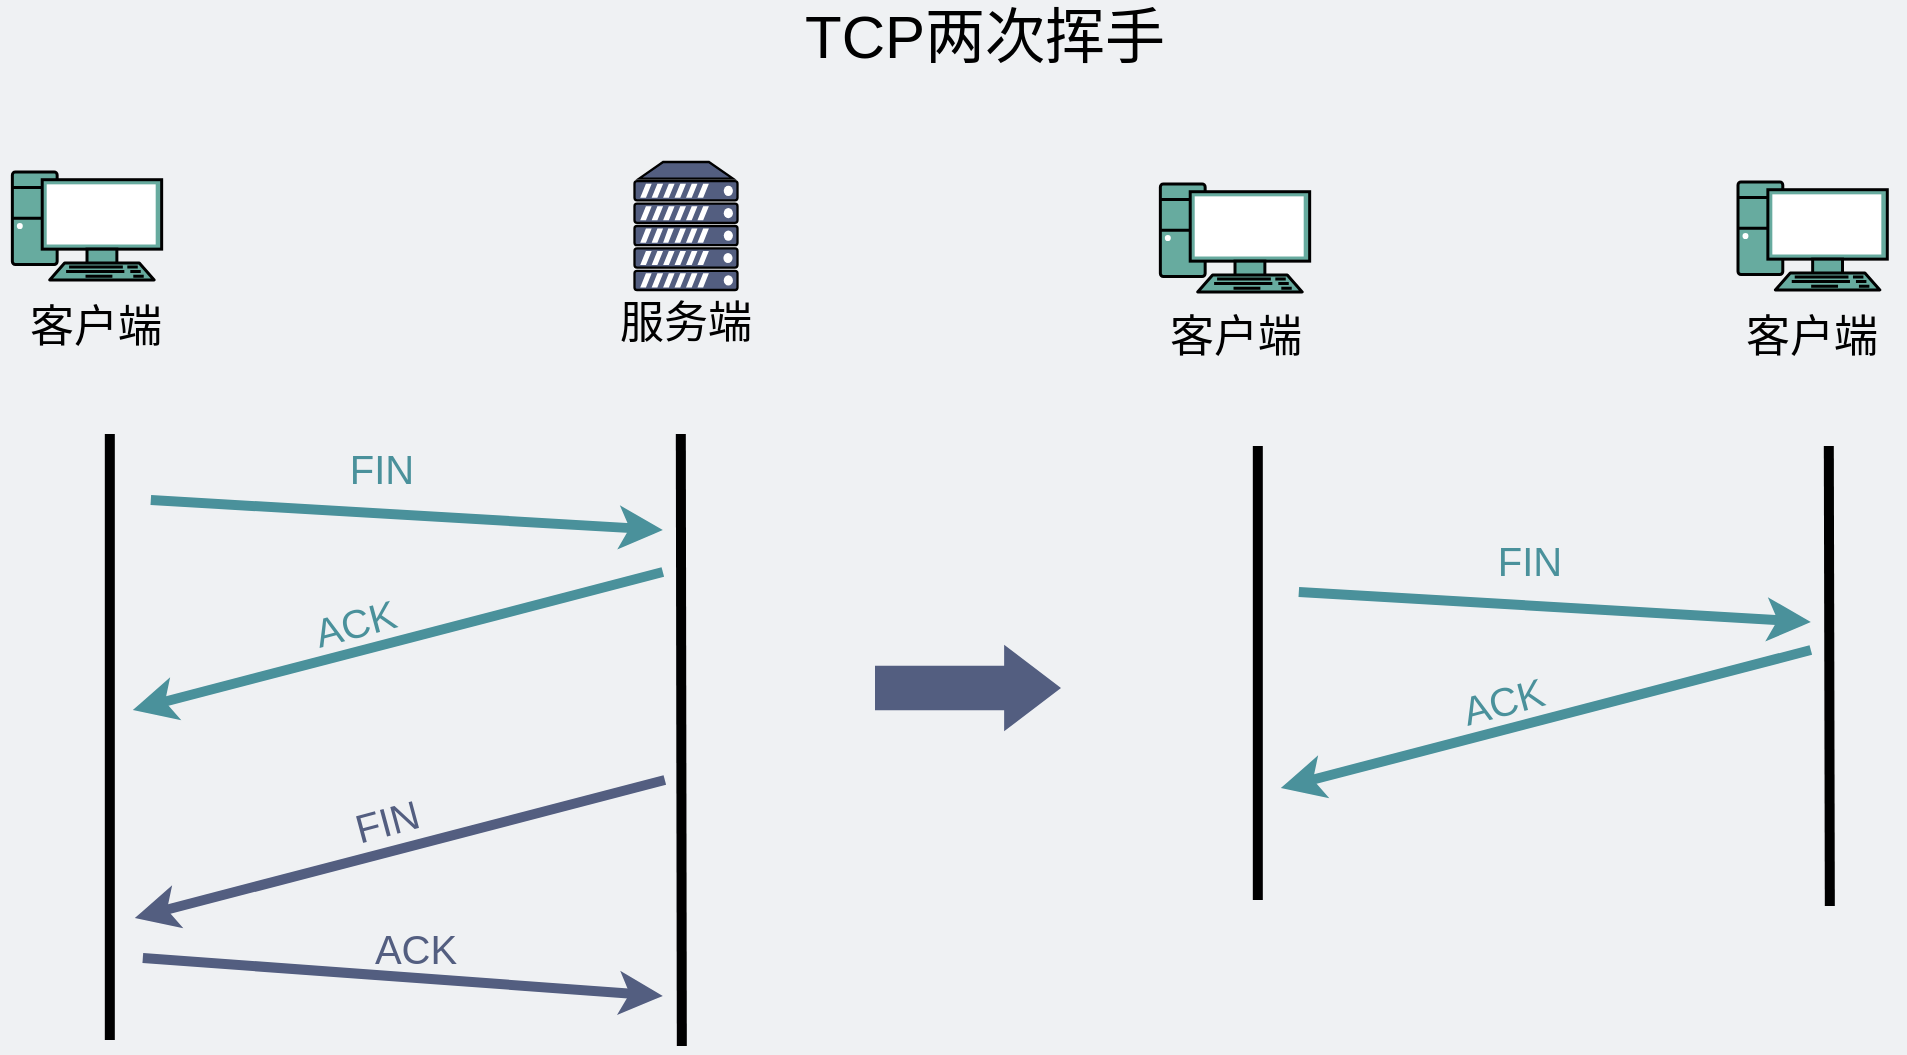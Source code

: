 <mxfile version="14.9.5" type="github">
  <diagram id="3228e29e-7158-1315-38df-8450db1d8a1d" name="Page-1">
    <mxGraphModel dx="1033" dy="618" grid="0" gridSize="10" guides="1" tooltips="1" connect="1" arrows="1" fold="1" page="1" pageScale="1" pageWidth="1000" pageHeight="600" background="#EFF1F3" math="0" shadow="0">
      <root>
        <mxCell id="0" />
        <mxCell id="1" parent="0" />
        <mxCell id="_KJd5dzx4qh3lxpyMWcO-2" value="" style="fontColor=#0066CC;verticalAlign=top;verticalLabelPosition=bottom;labelPosition=center;align=center;html=1;outlineConnect=0;gradientColor=none;gradientDirection=north;strokeWidth=2;shape=mxgraph.networks.pc;fillColor=#67AB9F;fontSize=30;" parent="1" vertex="1">
          <mxGeometry x="36.18" y="727" width="74.65" height="54" as="geometry" />
        </mxCell>
        <mxCell id="T-5VQnCJckOgUX1Wp16H-28" value="客户端" style="text;html=1;strokeColor=none;fillColor=none;align=center;verticalAlign=middle;whiteSpace=wrap;rounded=0;fontSize=22;" parent="1" vertex="1">
          <mxGeometry x="30" y="795" width="96" height="20" as="geometry" />
        </mxCell>
        <mxCell id="aH1-eks404bDhsACtXEq-4" value="&lt;font style=&quot;font-size: 30px&quot;&gt;TCP两次挥手&lt;/font&gt;" style="text;html=1;strokeColor=none;fillColor=none;align=center;verticalAlign=middle;whiteSpace=wrap;rounded=0;" parent="1" vertex="1">
          <mxGeometry x="325" y="645" width="395" height="28" as="geometry" />
        </mxCell>
        <mxCell id="aH1-eks404bDhsACtXEq-7" value="" style="endArrow=none;html=1;strokeWidth=5;" parent="1" edge="1">
          <mxGeometry width="50" height="50" relative="1" as="geometry">
            <mxPoint x="84.91" y="1161" as="sourcePoint" />
            <mxPoint x="84.91" y="858" as="targetPoint" />
          </mxGeometry>
        </mxCell>
        <mxCell id="aH1-eks404bDhsACtXEq-10" value="" style="endArrow=classic;html=1;strokeWidth=5;fontSize=20;strokeColor=#4A919B;" parent="1" edge="1">
          <mxGeometry width="50" height="50" relative="1" as="geometry">
            <mxPoint x="105.41" y="891" as="sourcePoint" />
            <mxPoint x="361.41" y="906" as="targetPoint" />
          </mxGeometry>
        </mxCell>
        <mxCell id="aH1-eks404bDhsACtXEq-11" value="&lt;font color=&quot;#4a919b&quot;&gt;FIN&lt;/font&gt;" style="text;html=1;strokeColor=none;fillColor=none;align=center;verticalAlign=middle;whiteSpace=wrap;rounded=0;fontSize=20;" parent="1" vertex="1">
          <mxGeometry x="175.41" y="864" width="92" height="21" as="geometry" />
        </mxCell>
        <mxCell id="aH1-eks404bDhsACtXEq-12" value="" style="endArrow=none;html=1;strokeWidth=5;startArrow=classic;startFill=1;endFill=0;strokeColor=#4A919B;" parent="1" edge="1">
          <mxGeometry width="50" height="50" relative="1" as="geometry">
            <mxPoint x="96.41" y="996" as="sourcePoint" />
            <mxPoint x="361.41" y="927" as="targetPoint" />
          </mxGeometry>
        </mxCell>
        <mxCell id="aH1-eks404bDhsACtXEq-13" value="" style="endArrow=classic;html=1;strokeWidth=5;strokeColor=#535E80;" parent="1" edge="1">
          <mxGeometry width="50" height="50" relative="1" as="geometry">
            <mxPoint x="101.41" y="1120" as="sourcePoint" />
            <mxPoint x="361.41" y="1139" as="targetPoint" />
          </mxGeometry>
        </mxCell>
        <mxCell id="aH1-eks404bDhsACtXEq-22" value="&lt;font color=&quot;#4a919b&quot;&gt;ACK&lt;/font&gt;" style="text;html=1;strokeColor=none;fillColor=none;align=center;verticalAlign=middle;whiteSpace=wrap;rounded=0;fontSize=20;rotation=-15;" parent="1" vertex="1">
          <mxGeometry x="73" y="935.92" width="269" height="32" as="geometry" />
        </mxCell>
        <mxCell id="YXoqQ_mGJv7HDvLP6CB5-1" value="" style="endArrow=none;html=1;strokeWidth=5;" parent="1" edge="1">
          <mxGeometry width="50" height="50" relative="1" as="geometry">
            <mxPoint x="370.91" y="1164" as="sourcePoint" />
            <mxPoint x="370.41" y="858" as="targetPoint" />
          </mxGeometry>
        </mxCell>
        <mxCell id="CZwPZS3a3ZRwMsVz8uld-1" value="" style="endArrow=none;html=1;strokeWidth=5;startArrow=classic;startFill=1;endFill=0;strokeColor=#535E80;" parent="1" edge="1">
          <mxGeometry width="50" height="50" relative="1" as="geometry">
            <mxPoint x="97.41" y="1100" as="sourcePoint" />
            <mxPoint x="362.41" y="1031" as="targetPoint" />
          </mxGeometry>
        </mxCell>
        <mxCell id="CZwPZS3a3ZRwMsVz8uld-2" value="&lt;font color=&quot;#535e80&quot;&gt;ACK&lt;/font&gt;" style="text;html=1;fillColor=none;align=center;verticalAlign=middle;whiteSpace=wrap;rounded=0;dashed=1;fontSize=20;rotation=0;" parent="1" vertex="1">
          <mxGeometry x="172.41" y="1105" width="132" height="20" as="geometry" />
        </mxCell>
        <mxCell id="CZwPZS3a3ZRwMsVz8uld-3" value="&lt;font color=&quot;#535e80&quot;&gt;FIN&lt;/font&gt;" style="text;html=1;strokeColor=none;fillColor=none;align=center;verticalAlign=middle;whiteSpace=wrap;rounded=0;fontSize=20;rotation=-15;" parent="1" vertex="1">
          <mxGeometry x="88.91" y="1035" width="269" height="32" as="geometry" />
        </mxCell>
        <mxCell id="6Hhxw88YENzdqIspsL2O-2" value="" style="fontColor=#0066CC;verticalAlign=top;verticalLabelPosition=bottom;labelPosition=center;align=center;html=1;outlineConnect=0;gradientColor=none;gradientDirection=north;strokeWidth=2;shape=mxgraph.networks.pc;fillColor=#67AB9F;fontSize=30;" parent="1" vertex="1">
          <mxGeometry x="610.18" y="733" width="74.65" height="54" as="geometry" />
        </mxCell>
        <mxCell id="6Hhxw88YENzdqIspsL2O-3" value="客户端" style="text;html=1;strokeColor=none;fillColor=none;align=center;verticalAlign=middle;whiteSpace=wrap;rounded=0;fontSize=22;" parent="1" vertex="1">
          <mxGeometry x="601.5" y="800" width="92" height="20" as="geometry" />
        </mxCell>
        <mxCell id="6Hhxw88YENzdqIspsL2O-4" value="" style="fontColor=#0066CC;verticalAlign=top;verticalLabelPosition=bottom;labelPosition=center;align=center;html=1;outlineConnect=0;gradientColor=none;gradientDirection=north;strokeWidth=2;shape=mxgraph.networks.server;fillColor=#535E80;" parent="1" vertex="1">
          <mxGeometry x="347.25" y="722" width="51.5" height="64" as="geometry" />
        </mxCell>
        <mxCell id="6Hhxw88YENzdqIspsL2O-6" value="" style="endArrow=none;html=1;strokeWidth=5;" parent="1" edge="1">
          <mxGeometry width="50" height="50" relative="1" as="geometry">
            <mxPoint x="658.91" y="1091" as="sourcePoint" />
            <mxPoint x="658.91" y="864" as="targetPoint" />
          </mxGeometry>
        </mxCell>
        <mxCell id="6Hhxw88YENzdqIspsL2O-7" value="" style="endArrow=classic;html=1;strokeWidth=5;fontSize=20;strokeColor=#4A919B;" parent="1" edge="1">
          <mxGeometry width="50" height="50" relative="1" as="geometry">
            <mxPoint x="679.41" y="937" as="sourcePoint" />
            <mxPoint x="935.41" y="952" as="targetPoint" />
          </mxGeometry>
        </mxCell>
        <mxCell id="6Hhxw88YENzdqIspsL2O-8" value="&lt;font color=&quot;#4a919b&quot;&gt;FIN&lt;/font&gt;" style="text;html=1;fillColor=none;align=center;verticalAlign=middle;whiteSpace=wrap;rounded=0;fontSize=20;" parent="1" vertex="1">
          <mxGeometry x="749.41" y="910" width="92" height="21" as="geometry" />
        </mxCell>
        <mxCell id="6Hhxw88YENzdqIspsL2O-9" value="" style="endArrow=none;html=1;strokeWidth=5;startArrow=classic;startFill=1;endFill=0;strokeColor=#4A919B;" parent="1" edge="1">
          <mxGeometry width="50" height="50" relative="1" as="geometry">
            <mxPoint x="670.41" y="1035" as="sourcePoint" />
            <mxPoint x="935.41" y="966" as="targetPoint" />
          </mxGeometry>
        </mxCell>
        <mxCell id="6Hhxw88YENzdqIspsL2O-16" value="&lt;font color=&quot;#4a919b&quot;&gt;ACK&lt;/font&gt;" style="text;html=1;fillColor=none;align=center;verticalAlign=middle;whiteSpace=wrap;rounded=0;fontSize=20;rotation=-15;" parent="1" vertex="1">
          <mxGeometry x="647" y="974.92" width="269" height="32" as="geometry" />
        </mxCell>
        <mxCell id="6Hhxw88YENzdqIspsL2O-17" value="" style="endArrow=none;html=1;strokeWidth=5;" parent="1" edge="1">
          <mxGeometry width="50" height="50" relative="1" as="geometry">
            <mxPoint x="944.91" y="1094" as="sourcePoint" />
            <mxPoint x="944.41" y="864" as="targetPoint" />
          </mxGeometry>
        </mxCell>
        <mxCell id="6Hhxw88YENzdqIspsL2O-31" value="" style="shape=flexArrow;endArrow=classic;html=1;strokeColor=none;width=22.286;endSize=9.143;fillColor=#535E80;" parent="1" edge="1">
          <mxGeometry width="50" height="50" relative="1" as="geometry">
            <mxPoint x="467" y="985" as="sourcePoint" />
            <mxPoint x="561" y="985" as="targetPoint" />
          </mxGeometry>
        </mxCell>
        <mxCell id="rzCz8ZgORsF8AYzStTLe-2" value="服务端" style="text;html=1;strokeColor=none;fillColor=none;align=center;verticalAlign=middle;whiteSpace=wrap;rounded=0;fontSize=22;" parent="1" vertex="1">
          <mxGeometry x="325" y="793" width="96" height="20" as="geometry" />
        </mxCell>
        <mxCell id="rzCz8ZgORsF8AYzStTLe-5" value="" style="fontColor=#0066CC;verticalAlign=top;verticalLabelPosition=bottom;labelPosition=center;align=center;html=1;outlineConnect=0;gradientColor=none;gradientDirection=north;strokeWidth=2;shape=mxgraph.networks.pc;fillColor=#67AB9F;fontSize=30;" parent="1" vertex="1">
          <mxGeometry x="899" y="732" width="74.65" height="54" as="geometry" />
        </mxCell>
        <mxCell id="rzCz8ZgORsF8AYzStTLe-6" value="客户端" style="text;html=1;strokeColor=none;fillColor=none;align=center;verticalAlign=middle;whiteSpace=wrap;rounded=0;fontSize=22;" parent="1" vertex="1">
          <mxGeometry x="890.32" y="800" width="92" height="20" as="geometry" />
        </mxCell>
      </root>
    </mxGraphModel>
  </diagram>
</mxfile>
